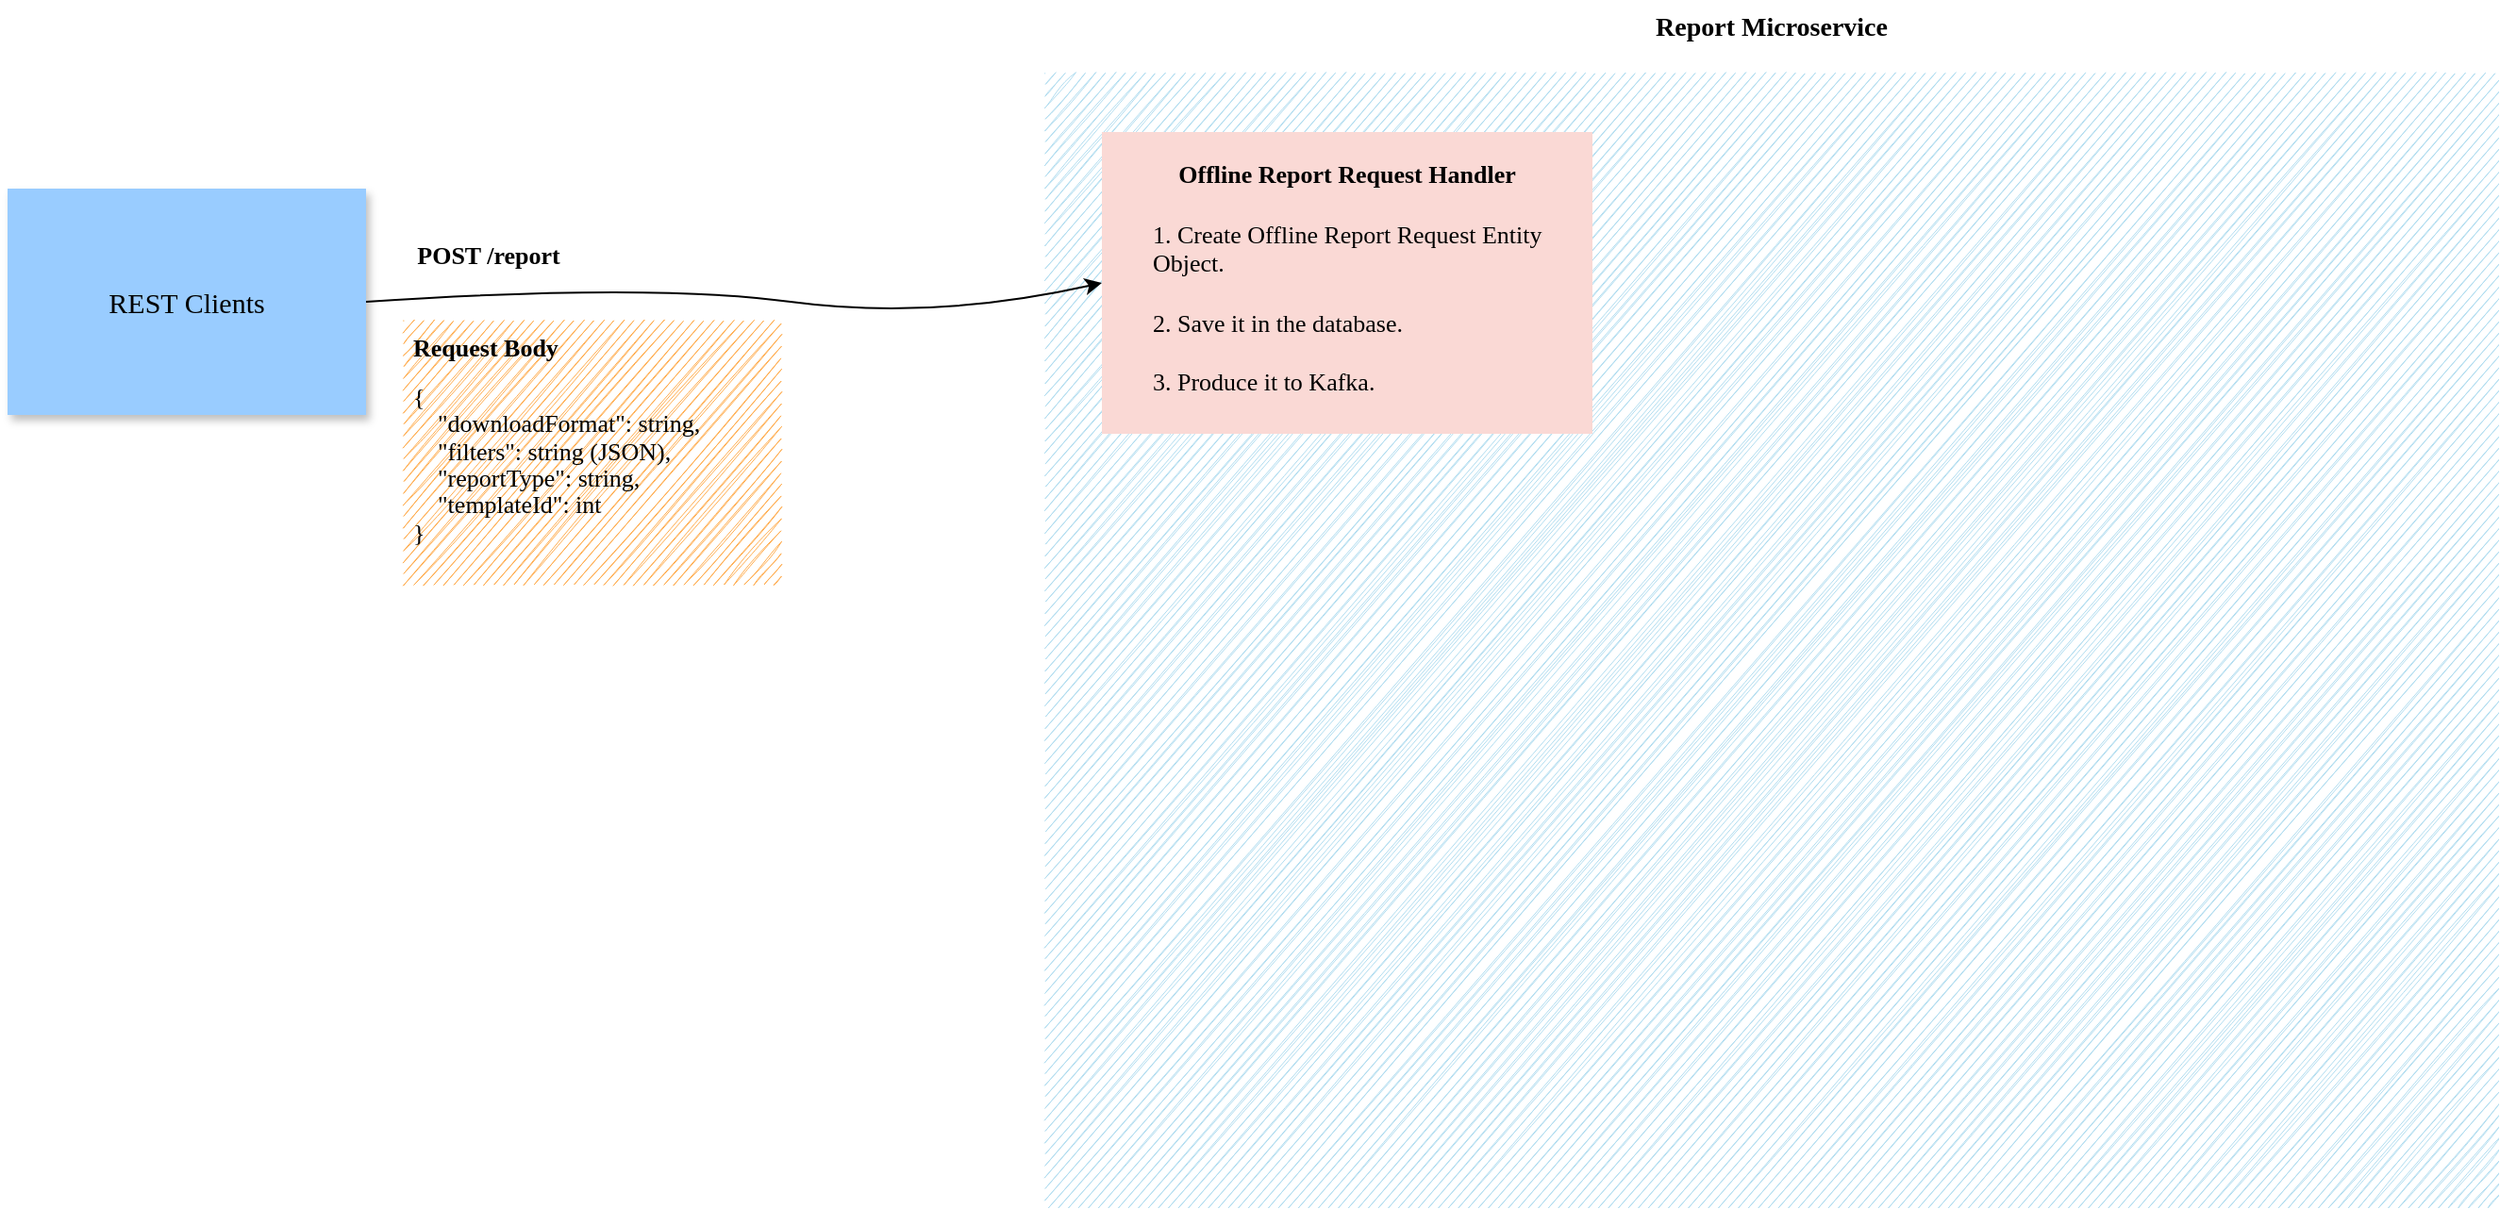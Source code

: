 <mxfile version="20.2.7" type="github">
  <diagram id="C5RBs43oDa-KdzZeNtuy" name="Page-1">
    <mxGraphModel dx="1422" dy="831" grid="1" gridSize="10" guides="1" tooltips="1" connect="1" arrows="1" fold="1" page="1" pageScale="1" pageWidth="1920" pageHeight="1200" background="#ffffff" math="0" shadow="0">
      <root>
        <mxCell id="WIyWlLk6GJQsqaUBKTNV-0" />
        <mxCell id="WIyWlLk6GJQsqaUBKTNV-1" parent="WIyWlLk6GJQsqaUBKTNV-0" />
        <mxCell id="Lt6Cy_P6jHiYWKK2fMfe-1" value="&lt;p style=&quot;font-size: 15px;&quot;&gt;REST Clients&lt;/p&gt;" style="rounded=0;whiteSpace=wrap;html=1;fillColor=#99CCFF;fontFamily=Work Sans;fontSource=https%3A%2F%2Ffonts.googleapis.com%2Fcss%3Ffamily%3DWork%2BSans;fontStyle=0;labelBorderColor=none;strokeColor=none;glass=0;sketch=0;gradientColor=none;fontSize=15;shadow=1;" parent="WIyWlLk6GJQsqaUBKTNV-1" vertex="1">
          <mxGeometry x="140" y="310" width="190" height="120" as="geometry" />
        </mxCell>
        <mxCell id="LQQi7iO9lTZ28nIIsQ9H-5" value="POST /report" style="text;html=1;strokeColor=none;fillColor=none;align=center;verticalAlign=middle;whiteSpace=wrap;rounded=0;fontFamily=Work Sans;fontSource=https%3A%2F%2Ffonts.googleapis.com%2Fcss%3Ffamily%3DWork%2BSans;fontStyle=1;fontSize=13;labelPosition=center;verticalLabelPosition=middle;fontColor=#000000;labelBackgroundColor=none;labelBorderColor=none;horizontal=1;" vertex="1" parent="WIyWlLk6GJQsqaUBKTNV-1">
          <mxGeometry x="350" y="330" width="90" height="30" as="geometry" />
        </mxCell>
        <mxCell id="LQQi7iO9lTZ28nIIsQ9H-8" value="&lt;p style=&quot;line-height: 1.1;&quot;&gt;&lt;/p&gt;&lt;h4&gt;Request Body&lt;/h4&gt;&lt;p style=&quot;line-height: 0.1;&quot;&gt;{&lt;/p&gt;&lt;p style=&quot;line-height: 0.1;&quot;&gt;&amp;nbsp; &amp;nbsp; &quot;downloadFormat&quot;: string,&lt;/p&gt;&lt;p style=&quot;line-height: 0.1;&quot;&gt;&amp;nbsp; &amp;nbsp; &quot;filters&quot;: string (JSON),&lt;/p&gt;&lt;p style=&quot;line-height: 0.1;&quot;&gt;&amp;nbsp; &amp;nbsp; &quot;reportType&quot;: string,&lt;/p&gt;&lt;p style=&quot;line-height: 0.1;&quot;&gt;&amp;nbsp; &amp;nbsp; &quot;templateId&quot;: int&lt;/p&gt;&lt;p style=&quot;line-height: 0.1;&quot;&gt;}&lt;/p&gt;&lt;p&gt;&lt;/p&gt;" style="text;html=1;strokeColor=none;fillColor=#FFAD4F;spacing=5;spacingTop=-20;whiteSpace=wrap;overflow=hidden;rounded=0;labelBackgroundColor=none;labelBorderColor=none;fontFamily=Work Sans;fontSource=https%3A%2F%2Ffonts.googleapis.com%2Fcss%3Ffamily%3DWork%2BSans;fontSize=13;fontColor=#000000;verticalAlign=top;shadow=0;sketch=1;" vertex="1" parent="WIyWlLk6GJQsqaUBKTNV-1">
          <mxGeometry x="350" y="380" width="200" height="140" as="geometry" />
        </mxCell>
        <mxCell id="LQQi7iO9lTZ28nIIsQ9H-16" value="" style="rounded=0;whiteSpace=wrap;html=1;shadow=0;labelBackgroundColor=none;labelBorderColor=none;sketch=1;fontFamily=Work Sans;fontSource=https%3A%2F%2Ffonts.googleapis.com%2Fcss%3Ffamily%3DWork%2BSans;fontSize=13;strokeColor=none;fillColor=#b1ddf0;glass=0;fillStyle=auto;" vertex="1" parent="WIyWlLk6GJQsqaUBKTNV-1">
          <mxGeometry x="690" y="248.75" width="770" height="601.25" as="geometry" />
        </mxCell>
        <mxCell id="LQQi7iO9lTZ28nIIsQ9H-17" value="Report Microservice" style="text;html=1;strokeColor=none;fillColor=none;align=center;verticalAlign=middle;whiteSpace=wrap;rounded=0;shadow=0;labelBackgroundColor=none;labelBorderColor=none;sketch=0;fontFamily=Work Sans;fontSource=https%3A%2F%2Ffonts.googleapis.com%2Fcss%3Ffamily%3DWork%2BSans;fontSize=14;fontColor=#000000;fontStyle=1" vertex="1" parent="WIyWlLk6GJQsqaUBKTNV-1">
          <mxGeometry x="995" y="210" width="160" height="30" as="geometry" />
        </mxCell>
        <mxCell id="LQQi7iO9lTZ28nIIsQ9H-25" value="" style="group;shadow=0;" vertex="1" connectable="0" parent="WIyWlLk6GJQsqaUBKTNV-1">
          <mxGeometry x="720" y="280" width="260" height="160" as="geometry" />
        </mxCell>
        <mxCell id="LQQi7iO9lTZ28nIIsQ9H-20" value="&lt;p style=&quot;font-size: 15px;&quot;&gt;&lt;br&gt;&lt;/p&gt;" style="rounded=0;whiteSpace=wrap;html=1;fillColor=#fad9d5;fontFamily=Work Sans;fontSource=https%3A%2F%2Ffonts.googleapis.com%2Fcss%3Ffamily%3DWork%2BSans;fontStyle=0;labelBorderColor=none;strokeColor=none;glass=0;sketch=0;fontSize=15;" vertex="1" parent="LQQi7iO9lTZ28nIIsQ9H-25">
          <mxGeometry width="260" height="160" as="geometry" />
        </mxCell>
        <mxCell id="LQQi7iO9lTZ28nIIsQ9H-21" value="&lt;span style=&quot;font-size: 13px;&quot;&gt;Offline Report Request Handler&lt;/span&gt;" style="text;html=1;strokeColor=none;fillColor=none;align=center;verticalAlign=middle;whiteSpace=wrap;rounded=0;shadow=0;labelBackgroundColor=none;labelBorderColor=none;sketch=0;fontFamily=Work Sans;fontSource=https%3A%2F%2Ffonts.googleapis.com%2Fcss%3Ffamily%3DWork%2BSans;fontSize=13;fontColor=#000000;fontStyle=1" vertex="1" parent="LQQi7iO9lTZ28nIIsQ9H-25">
          <mxGeometry x="25" y="8.889" width="210" height="26.667" as="geometry" />
        </mxCell>
        <mxCell id="LQQi7iO9lTZ28nIIsQ9H-22" value="1. Create Offline Report Request Entity Object.&lt;br&gt;&lt;br&gt;2. Save it in the database.&lt;br&gt;&lt;br&gt;3. Produce it to Kafka." style="text;html=1;strokeColor=none;fillColor=none;align=left;verticalAlign=middle;whiteSpace=wrap;rounded=0;shadow=0;labelBackgroundColor=none;labelBorderColor=none;sketch=0;fontFamily=Work Sans;fontSource=https%3A%2F%2Ffonts.googleapis.com%2Fcss%3Ffamily%3DWork%2BSans;fontSize=13;fontColor=#000000;" vertex="1" parent="LQQi7iO9lTZ28nIIsQ9H-25">
          <mxGeometry x="25" y="44.444" width="210" height="97.778" as="geometry" />
        </mxCell>
        <mxCell id="LQQi7iO9lTZ28nIIsQ9H-26" value="" style="curved=1;endArrow=classic;html=1;fontFamily=Work Sans;fontSource=https%3A%2F%2Ffonts.googleapis.com%2Fcss%3Ffamily%3DWork%2BSans;fontSize=13;fontColor=#0000FF;exitX=1;exitY=0.5;exitDx=0;exitDy=0;entryX=0;entryY=0.5;entryDx=0;entryDy=0;" edge="1" parent="WIyWlLk6GJQsqaUBKTNV-1" source="Lt6Cy_P6jHiYWKK2fMfe-1" target="LQQi7iO9lTZ28nIIsQ9H-20">
          <mxGeometry width="50" height="50" relative="1" as="geometry">
            <mxPoint x="420" y="280" as="sourcePoint" />
            <mxPoint x="470" y="230" as="targetPoint" />
            <Array as="points">
              <mxPoint x="480" y="360" />
              <mxPoint x="630" y="380" />
            </Array>
          </mxGeometry>
        </mxCell>
      </root>
    </mxGraphModel>
  </diagram>
</mxfile>
